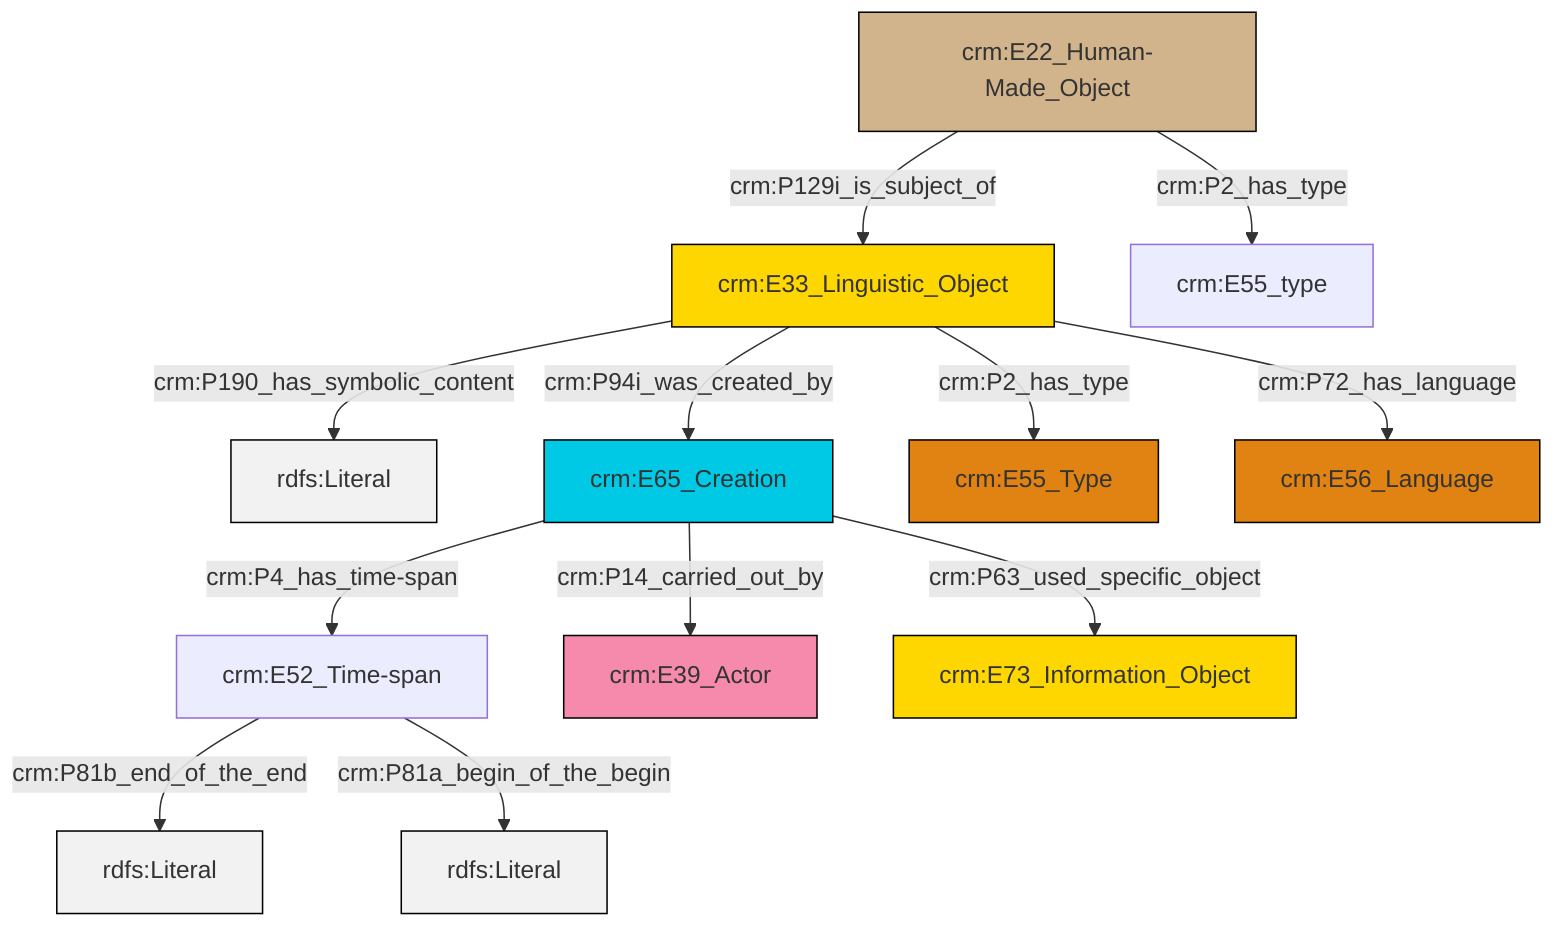 graph TD
classDef Literal fill:#f2f2f2,stroke:#000000;
classDef CRM_Entity fill:#FFFFFF,stroke:#000000;
classDef Temporal_Entity fill:#00C9E6, stroke:#000000;
classDef Type fill:#E18312, stroke:#000000;
classDef Time-Span fill:#2C9C91, stroke:#000000;
classDef Appellation fill:#FFEB7F, stroke:#000000;
classDef Place fill:#008836, stroke:#000000;
classDef Persistent_Item fill:#B266B2, stroke:#000000;
classDef Conceptual_Object fill:#FFD700, stroke:#000000;
classDef Physical_Thing fill:#D2B48C, stroke:#000000;
classDef Actor fill:#f58aad, stroke:#000000;
classDef PC_Classes fill:#4ce600, stroke:#000000;
classDef Multi fill:#cccccc,stroke:#000000;

0["crm:E33_Linguistic_Object"]:::Conceptual_Object -->|crm:P190_has_symbolic_content| 1[rdfs:Literal]:::Literal
2["crm:E52_Time-span"]:::Default -->|crm:P81b_end_of_the_end| 3[rdfs:Literal]:::Literal
6["crm:E22_Human-Made_Object"]:::Physical_Thing -->|crm:P2_has_type| 4["crm:E55_type"]:::Default
0["crm:E33_Linguistic_Object"]:::Conceptual_Object -->|crm:P2_has_type| 10["crm:E55_Type"]:::Type
8["crm:E65_Creation"]:::Temporal_Entity -->|crm:P14_carried_out_by| 12["crm:E39_Actor"]:::Actor
8["crm:E65_Creation"]:::Temporal_Entity -->|crm:P4_has_time-span| 2["crm:E52_Time-span"]:::Default
2["crm:E52_Time-span"]:::Default -->|crm:P81a_begin_of_the_begin| 16[rdfs:Literal]:::Literal
0["crm:E33_Linguistic_Object"]:::Conceptual_Object -->|crm:P72_has_language| 17["crm:E56_Language"]:::Type
0["crm:E33_Linguistic_Object"]:::Conceptual_Object -->|crm:P94i_was_created_by| 8["crm:E65_Creation"]:::Temporal_Entity
8["crm:E65_Creation"]:::Temporal_Entity -->|crm:P63_used_specific_object| 19["crm:E73_Information_Object"]:::Conceptual_Object
6["crm:E22_Human-Made_Object"]:::Physical_Thing -->|crm:P129i_is_subject_of| 0["crm:E33_Linguistic_Object"]:::Conceptual_Object